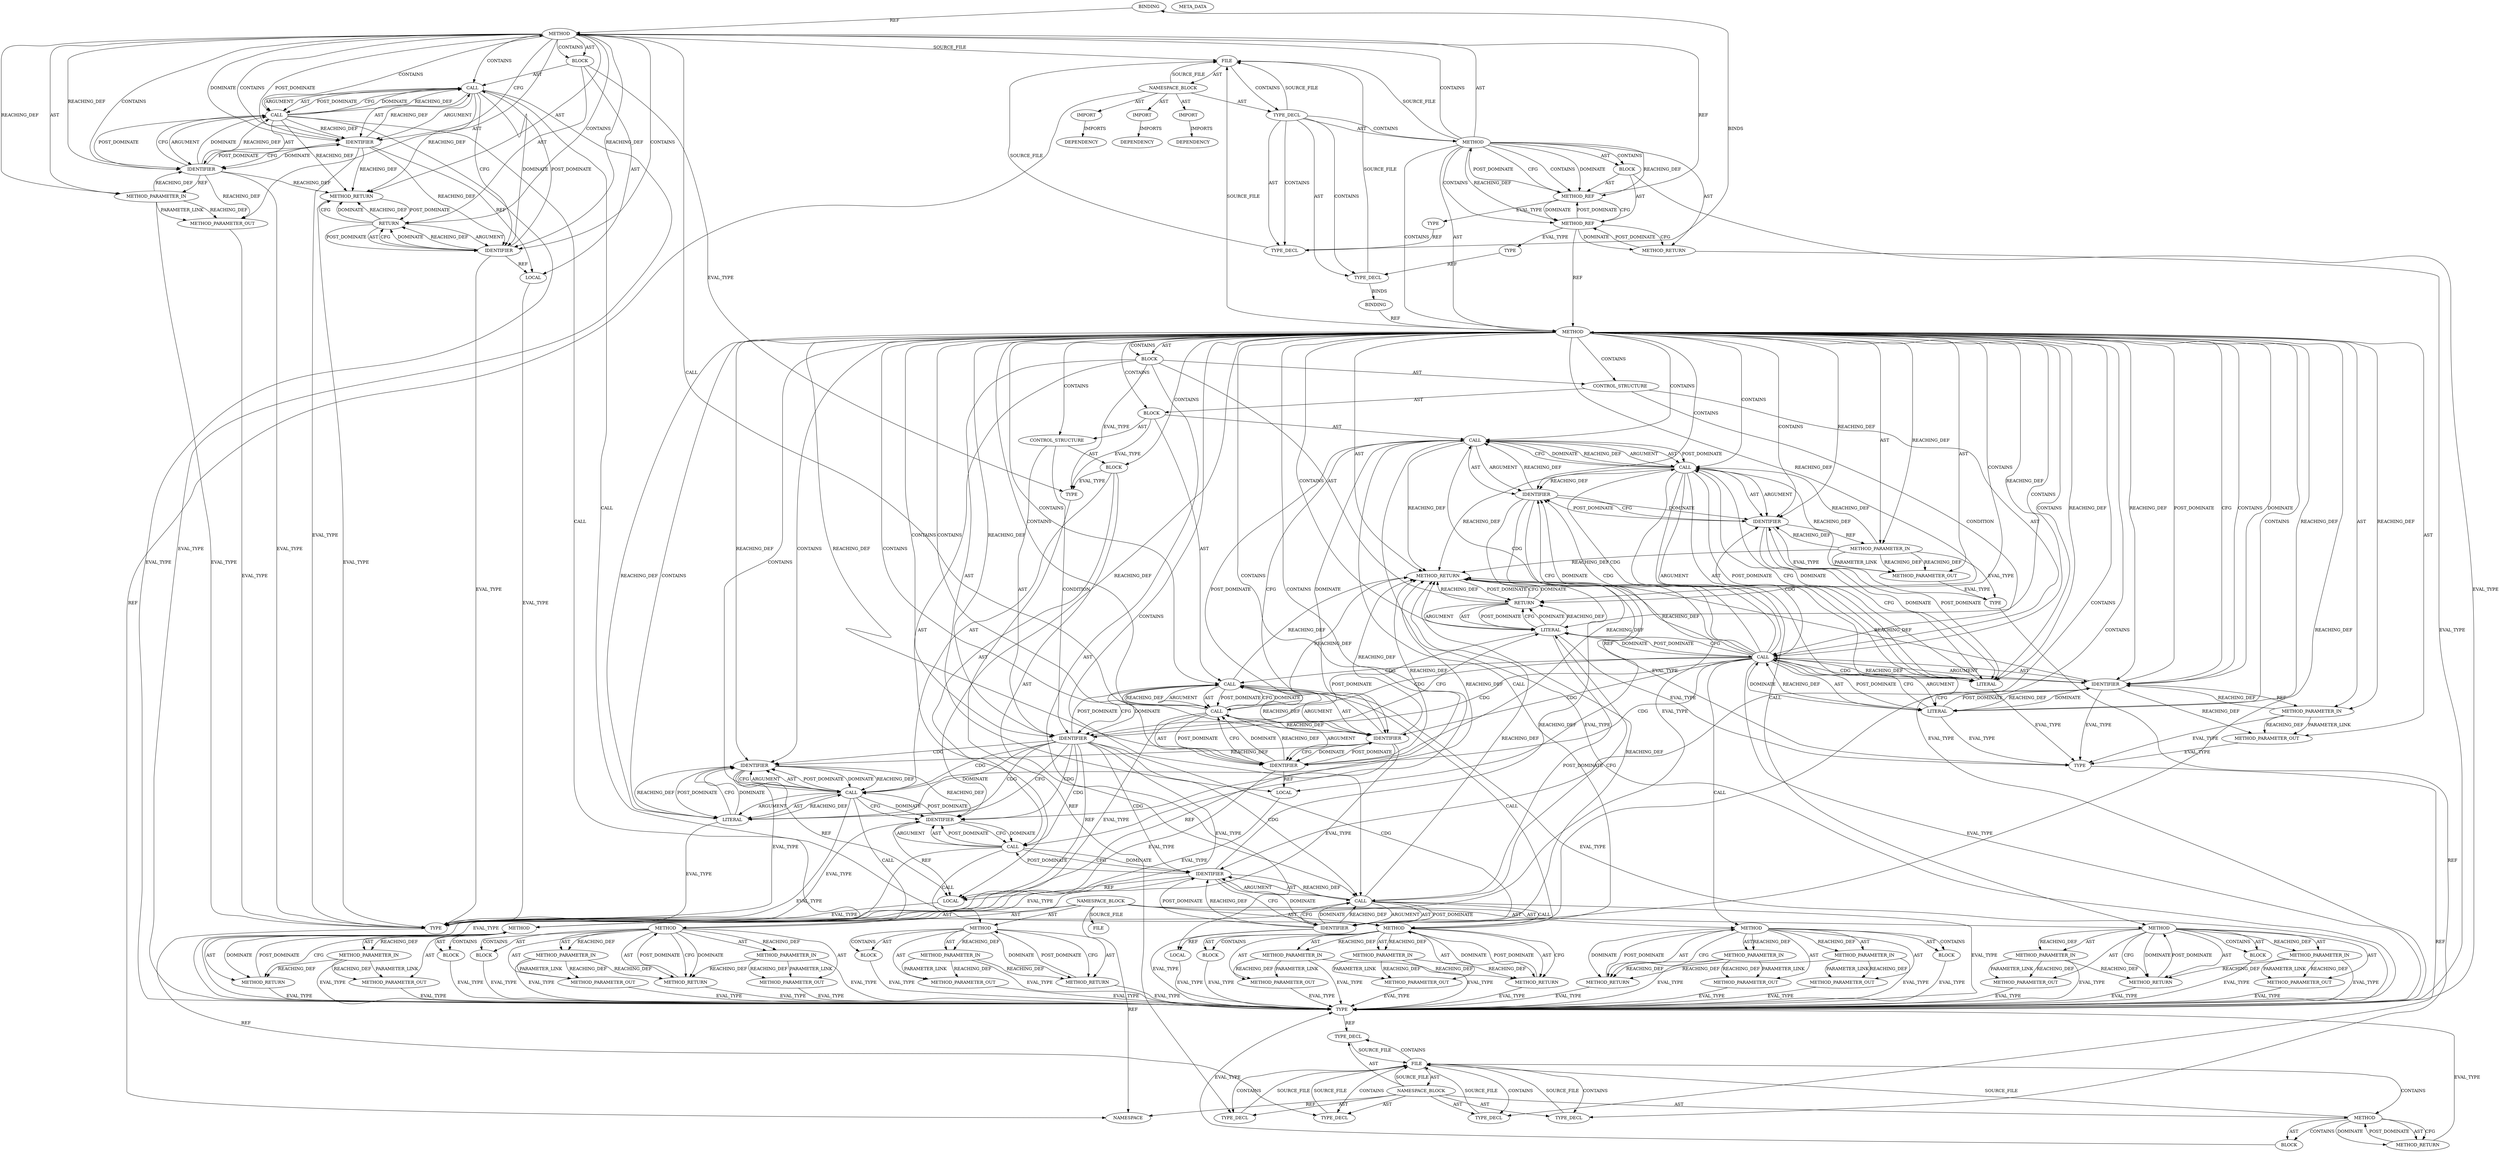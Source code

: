 digraph {
  "21474836480" [label="BINDING" METHOD_FULL_NAME="test" NAME="test" SIGNATURE="char*(char*)"];
  "21474836481" [label="BINDING" METHOD_FULL_NAME="main" NAME="main" SIGNATURE="int(int,char**)"];
  "25769803776" [label="BLOCK" ARGUMENT_INDEX="-1" CODE="{
	char *p;

	p = strdup(str);
	return p;
}" COLUMN_NUMBER="1" LINE_NUMBER="32" ORDER="2" TYPE_FULL_NAME="void"];
  "25769803777" [label="BLOCK" ARGUMENT_INDEX="-1" CODE="{
	char *userstr, *p;

	if(argc > 1) {
		userstr = argv[1];
		p = test(userstr);
		if(p) {
			printf(\"result: %s\\n\", p);
			free(p);	/* FIX */
			p = NULL;
		}
	}
	return 0;
}" COLUMN_NUMBER="1" LINE_NUMBER="41" ORDER="3" TYPE_FULL_NAME="void"];
  "25769803778" [label="BLOCK" ARGUMENT_INDEX="-1" CODE="{
		userstr = argv[1];
		p = test(userstr);
		if(p) {
			printf(\"result: %s\\n\", p);
			free(p);	/* FIX */
			p = NULL;
		}
	}" COLUMN_NUMBER="15" LINE_NUMBER="44" ORDER="2" TYPE_FULL_NAME="void"];
  "25769803779" [label="BLOCK" ARGUMENT_INDEX="-1" CODE="{
			printf(\"result: %s\\n\", p);
			free(p);	/* FIX */
			p = NULL;
		}" COLUMN_NUMBER="9" LINE_NUMBER="47" ORDER="2" TYPE_FULL_NAME="void"];
  "25769803780" [label="BLOCK" ARGUMENT_INDEX="-1" CODE="<empty>" COLUMN_NUMBER="1" LINE_NUMBER="1" ORDER="1" TYPE_FULL_NAME="ANY"];
  "25769803781" [label="BLOCK" ARGUMENT_INDEX="-1" CODE="<empty>" ORDER="1" TYPE_FULL_NAME="ANY"];
  "25769803782" [label="BLOCK" ARGUMENT_INDEX="1" CODE="<empty>" ORDER="1" TYPE_FULL_NAME="ANY"];
  "25769803783" [label="BLOCK" ARGUMENT_INDEX="1" CODE="<empty>" ORDER="1" TYPE_FULL_NAME="ANY"];
  "25769803784" [label="BLOCK" ARGUMENT_INDEX="1" CODE="<empty>" ORDER="1" TYPE_FULL_NAME="ANY"];
  "25769803785" [label="BLOCK" ARGUMENT_INDEX="1" CODE="<empty>" ORDER="1" TYPE_FULL_NAME="ANY"];
  "25769803786" [label="BLOCK" ARGUMENT_INDEX="1" CODE="<empty>" ORDER="1" TYPE_FULL_NAME="ANY"];
  "25769803787" [label="BLOCK" ARGUMENT_INDEX="1" CODE="<empty>" ORDER="1" TYPE_FULL_NAME="ANY"];
  "30064771072" [label="CALL" ARGUMENT_INDEX="-1" CODE="p = strdup(str)" COLUMN_NUMBER="2" DISPATCH_TYPE="STATIC_DISPATCH" LINE_NUMBER="35" METHOD_FULL_NAME="<operator>.assignment" NAME="<operator>.assignment" ORDER="2" SIGNATURE="" TYPE_FULL_NAME="ANY"];
  "30064771073" [label="CALL" ARGUMENT_INDEX="2" CODE="strdup(str)" COLUMN_NUMBER="6" DISPATCH_TYPE="STATIC_DISPATCH" LINE_NUMBER="35" METHOD_FULL_NAME="strdup" NAME="strdup" ORDER="2" SIGNATURE="" TYPE_FULL_NAME="ANY"];
  "30064771074" [label="CALL" ARGUMENT_INDEX="-1" CODE="argc > 1" COLUMN_NUMBER="5" DISPATCH_TYPE="STATIC_DISPATCH" LINE_NUMBER="44" METHOD_FULL_NAME="<operator>.greaterThan" NAME="<operator>.greaterThan" ORDER="1" SIGNATURE="" TYPE_FULL_NAME="ANY"];
  "30064771075" [label="CALL" ARGUMENT_INDEX="-1" CODE="userstr = argv[1]" COLUMN_NUMBER="3" DISPATCH_TYPE="STATIC_DISPATCH" LINE_NUMBER="45" METHOD_FULL_NAME="<operator>.assignment" NAME="<operator>.assignment" ORDER="1" SIGNATURE="" TYPE_FULL_NAME="ANY"];
  "30064771076" [label="CALL" ARGUMENT_INDEX="2" CODE="argv[1]" COLUMN_NUMBER="13" DISPATCH_TYPE="STATIC_DISPATCH" LINE_NUMBER="45" METHOD_FULL_NAME="<operator>.indirectIndexAccess" NAME="<operator>.indirectIndexAccess" ORDER="2" SIGNATURE="" TYPE_FULL_NAME="ANY"];
  "30064771077" [label="CALL" ARGUMENT_INDEX="-1" CODE="p = test(userstr)" COLUMN_NUMBER="3" DISPATCH_TYPE="STATIC_DISPATCH" LINE_NUMBER="46" METHOD_FULL_NAME="<operator>.assignment" NAME="<operator>.assignment" ORDER="2" SIGNATURE="" TYPE_FULL_NAME="ANY"];
  "30064771078" [label="CALL" ARGUMENT_INDEX="2" CODE="test(userstr)" COLUMN_NUMBER="7" DISPATCH_TYPE="STATIC_DISPATCH" LINE_NUMBER="46" METHOD_FULL_NAME="test" NAME="test" ORDER="2" SIGNATURE="" TYPE_FULL_NAME="char*"];
  "30064771079" [label="CALL" ARGUMENT_INDEX="-1" CODE="printf(\"result: %s\\n\", p)" COLUMN_NUMBER="4" DISPATCH_TYPE="STATIC_DISPATCH" LINE_NUMBER="48" METHOD_FULL_NAME="printf" NAME="printf" ORDER="1" SIGNATURE="" TYPE_FULL_NAME="ANY"];
  "30064771080" [label="CALL" ARGUMENT_INDEX="-1" CODE="free(p)" COLUMN_NUMBER="4" DISPATCH_TYPE="STATIC_DISPATCH" LINE_NUMBER="49" METHOD_FULL_NAME="free" NAME="free" ORDER="2" SIGNATURE="" TYPE_FULL_NAME="ANY"];
  "30064771081" [label="CALL" ARGUMENT_INDEX="-1" CODE="p = NULL" COLUMN_NUMBER="4" DISPATCH_TYPE="STATIC_DISPATCH" LINE_NUMBER="50" METHOD_FULL_NAME="<operator>.assignment" NAME="<operator>.assignment" ORDER="3" SIGNATURE="" TYPE_FULL_NAME="ANY"];
  "47244640256" [label="CONTROL_STRUCTURE" ARGUMENT_INDEX="1" CODE="if(argc > 1) {
		userstr = argv[1];
		p = test(userstr);
		if(p) {
			printf(\"result: %s\\n\", p);
			free(p);	/* FIX */
			p = NULL;
		}
	}" COLUMN_NUMBER="2" CONTROL_STRUCTURE_TYPE="IF" LINE_NUMBER="44" ORDER="3" PARSER_TYPE_NAME="CASTIfStatement"];
  "47244640257" [label="CONTROL_STRUCTURE" ARGUMENT_INDEX="1" CODE="if(p) {
			printf(\"result: %s\\n\", p);
			free(p);	/* FIX */
			p = NULL;
		}" COLUMN_NUMBER="3" CONTROL_STRUCTURE_TYPE="IF" LINE_NUMBER="47" ORDER="3" PARSER_TYPE_NAME="CASTIfStatement"];
  "51539607552" [label="DEPENDENCY" DEPENDENCY_GROUP_ID="stdio.h" NAME="stdio.h" VERSION="include"];
  "51539607553" [label="DEPENDENCY" DEPENDENCY_GROUP_ID="stdlib.h" NAME="stdlib.h" VERSION="include"];
  "51539607554" [label="DEPENDENCY" DEPENDENCY_GROUP_ID="string.h" NAME="string.h" VERSION="include"];
  "60129542144" [label="FILE" CODE="<empty>" CONTENT="<empty>" NAME="mem2-good.c" ORDER="0"];
  "60129542145" [label="FILE" CODE="<empty>" CONTENT="<empty>" NAME="<includes>" ORDER="1"];
  "60129542146" [label="FILE" CODE="<empty>" CONTENT="<empty>" NAME="<unknown>" ORDER="0"];
  "68719476736" [label="IDENTIFIER" ARGUMENT_INDEX="1" CODE="p" COLUMN_NUMBER="2" LINE_NUMBER="35" NAME="p" ORDER="1" TYPE_FULL_NAME="char*"];
  "68719476737" [label="IDENTIFIER" ARGUMENT_INDEX="1" CODE="str" COLUMN_NUMBER="13" LINE_NUMBER="35" NAME="str" ORDER="1" TYPE_FULL_NAME="char*"];
  "68719476738" [label="IDENTIFIER" ARGUMENT_INDEX="-1" CODE="p" COLUMN_NUMBER="9" LINE_NUMBER="36" NAME="p" ORDER="1" TYPE_FULL_NAME="char*"];
  "68719476739" [label="IDENTIFIER" ARGUMENT_INDEX="1" CODE="argc" COLUMN_NUMBER="5" LINE_NUMBER="44" NAME="argc" ORDER="1" TYPE_FULL_NAME="int"];
  "68719476740" [label="IDENTIFIER" ARGUMENT_INDEX="1" CODE="userstr" COLUMN_NUMBER="3" LINE_NUMBER="45" NAME="userstr" ORDER="1" TYPE_FULL_NAME="char*"];
  "68719476741" [label="IDENTIFIER" ARGUMENT_INDEX="1" CODE="argv" COLUMN_NUMBER="13" LINE_NUMBER="45" NAME="argv" ORDER="1" TYPE_FULL_NAME="char**"];
  "68719476742" [label="IDENTIFIER" ARGUMENT_INDEX="1" CODE="p" COLUMN_NUMBER="3" LINE_NUMBER="46" NAME="p" ORDER="1" TYPE_FULL_NAME="char*"];
  "68719476743" [label="IDENTIFIER" ARGUMENT_INDEX="1" CODE="userstr" COLUMN_NUMBER="12" LINE_NUMBER="46" NAME="userstr" ORDER="1" TYPE_FULL_NAME="char*"];
  "68719476744" [label="IDENTIFIER" ARGUMENT_INDEX="-1" CODE="p" COLUMN_NUMBER="6" LINE_NUMBER="47" NAME="p" ORDER="1" TYPE_FULL_NAME="char*"];
  "68719476745" [label="IDENTIFIER" ARGUMENT_INDEX="2" CODE="p" COLUMN_NUMBER="27" LINE_NUMBER="48" NAME="p" ORDER="2" TYPE_FULL_NAME="char*"];
  "68719476746" [label="IDENTIFIER" ARGUMENT_INDEX="1" CODE="p" COLUMN_NUMBER="9" LINE_NUMBER="49" NAME="p" ORDER="1" TYPE_FULL_NAME="char*"];
  "68719476747" [label="IDENTIFIER" ARGUMENT_INDEX="1" CODE="p" COLUMN_NUMBER="4" LINE_NUMBER="50" NAME="p" ORDER="1" TYPE_FULL_NAME="char*"];
  "68719476748" [label="IDENTIFIER" ARGUMENT_INDEX="2" CODE="NULL" COLUMN_NUMBER="8" LINE_NUMBER="50" NAME="NULL" ORDER="2" TYPE_FULL_NAME="ANY"];
  "73014444032" [label="IMPORT" CODE="#include <stdio.h>" COLUMN_NUMBER="1" IMPORTED_AS="stdio.h" IMPORTED_ENTITY="stdio.h" LINE_NUMBER="26" ORDER="1"];
  "73014444033" [label="IMPORT" CODE="#include <stdlib.h>" COLUMN_NUMBER="1" IMPORTED_AS="stdlib.h" IMPORTED_ENTITY="stdlib.h" LINE_NUMBER="27" ORDER="2"];
  "73014444034" [label="IMPORT" CODE="#include <string.h>" COLUMN_NUMBER="1" IMPORTED_AS="string.h" IMPORTED_ENTITY="string.h" LINE_NUMBER="28" ORDER="3"];
  "90194313216" [label="LITERAL" ARGUMENT_INDEX="2" CODE="1" COLUMN_NUMBER="12" LINE_NUMBER="44" ORDER="2" TYPE_FULL_NAME="int"];
  "90194313217" [label="LITERAL" ARGUMENT_INDEX="2" CODE="1" COLUMN_NUMBER="18" LINE_NUMBER="45" ORDER="2" TYPE_FULL_NAME="int"];
  "90194313218" [label="LITERAL" ARGUMENT_INDEX="1" CODE="\"result: %s\\n\"" COLUMN_NUMBER="11" LINE_NUMBER="48" ORDER="1" TYPE_FULL_NAME="char*"];
  "90194313219" [label="LITERAL" ARGUMENT_INDEX="-1" CODE="0" COLUMN_NUMBER="9" LINE_NUMBER="53" ORDER="1" TYPE_FULL_NAME="int"];
  "94489280512" [label="LOCAL" CODE="char *p" COLUMN_NUMBER="7" GENERIC_SIGNATURE="<empty>" LINE_NUMBER="33" NAME="p" ORDER="1" TYPE_FULL_NAME="char*"];
  "94489280513" [label="LOCAL" CODE="char *userstr" COLUMN_NUMBER="7" GENERIC_SIGNATURE="<empty>" LINE_NUMBER="42" NAME="userstr" ORDER="1" TYPE_FULL_NAME="char*"];
  "94489280514" [label="LOCAL" CODE="char *p" COLUMN_NUMBER="17" GENERIC_SIGNATURE="<empty>" LINE_NUMBER="42" NAME="p" ORDER="2" TYPE_FULL_NAME="char*"];
  "94489280515" [label="LOCAL" CODE="NULL" COLUMN_NUMBER="8" GENERIC_SIGNATURE="<empty>" LINE_NUMBER="50" NAME="NULL" ORDER="0" TYPE_FULL_NAME="ANY"];
  "107374182400" [label="META_DATA" LANGUAGE="NEWC" OVERLAYS="base;controlflow;typerel;callgraph;dataflowOss" ROOT="/tmp/tmp.13mxnHWYRn" VERSION="0.1"];
  "111669149696" [label="METHOD" AST_PARENT_FULL_NAME="mem2-good.c:<global>" AST_PARENT_TYPE="TYPE_DECL" CODE="char *
test(char *str)
{
	char *p;

	p = strdup(str);
	return p;
}" COLUMN_NUMBER="1" COLUMN_NUMBER_END="1" FILENAME="mem2-good.c" FULL_NAME="test" GENERIC_SIGNATURE="<empty>" IS_EXTERNAL="false" LINE_NUMBER="30" LINE_NUMBER_END="37" NAME="test" ORDER="1" SIGNATURE="char*(char*)"];
  "111669149697" [label="METHOD" AST_PARENT_FULL_NAME="mem2-good.c:<global>" AST_PARENT_TYPE="TYPE_DECL" CODE="<global>" COLUMN_NUMBER="1" COLUMN_NUMBER_END="2" FILENAME="mem2-good.c" FULL_NAME="mem2-good.c:<global>" GENERIC_SIGNATURE="<empty>" IS_EXTERNAL="false" LINE_NUMBER="1" LINE_NUMBER_END="54" NAME="<global>" ORDER="1" SIGNATURE=""];
  "111669149698" [label="METHOD" AST_PARENT_FULL_NAME="mem2-good.c:<global>" AST_PARENT_TYPE="TYPE_DECL" CODE="int
main(int argc, char **argv)
{
	char *userstr, *p;

	if(argc > 1) {
		userstr = argv[1];
		p = test(userstr);
		if(p) {
			printf(\"result: %s\\n\", p);
			free(p);	/* FIX */
			p = NULL;
		}
	}
	return 0;
}" COLUMN_NUMBER="1" COLUMN_NUMBER_END="1" FILENAME="mem2-good.c" FULL_NAME="main" GENERIC_SIGNATURE="<empty>" IS_EXTERNAL="false" LINE_NUMBER="39" LINE_NUMBER_END="54" NAME="main" ORDER="1" SIGNATURE="int(int,char**)"];
  "111669149699" [label="METHOD" AST_PARENT_FULL_NAME="<includes>:<global>" AST_PARENT_TYPE="NAMESPACE_BLOCK" CODE="<global>" FILENAME="<includes>" FULL_NAME="<includes>:<global>" GENERIC_SIGNATURE="<empty>" IS_EXTERNAL="false" LINE_NUMBER="1" NAME="<global>" ORDER="1" SIGNATURE=""];
  "111669149700" [label="METHOD" AST_PARENT_FULL_NAME="<global>" AST_PARENT_TYPE="NAMESPACE_BLOCK" CODE="<empty>" FILENAME="<empty>" FULL_NAME="<operator>.assignment" GENERIC_SIGNATURE="<empty>" IS_EXTERNAL="true" NAME="<operator>.assignment" ORDER="0" SIGNATURE=""];
  "111669149701" [label="METHOD" AST_PARENT_FULL_NAME="<global>" AST_PARENT_TYPE="NAMESPACE_BLOCK" CODE="<empty>" FILENAME="<empty>" FULL_NAME="strdup" GENERIC_SIGNATURE="<empty>" IS_EXTERNAL="true" NAME="strdup" ORDER="0" SIGNATURE=""];
  "111669149702" [label="METHOD" AST_PARENT_FULL_NAME="<global>" AST_PARENT_TYPE="NAMESPACE_BLOCK" CODE="<empty>" FILENAME="<empty>" FULL_NAME="<operator>.greaterThan" GENERIC_SIGNATURE="<empty>" IS_EXTERNAL="true" NAME="<operator>.greaterThan" ORDER="0" SIGNATURE=""];
  "111669149703" [label="METHOD" AST_PARENT_FULL_NAME="<global>" AST_PARENT_TYPE="NAMESPACE_BLOCK" CODE="<empty>" FILENAME="<empty>" FULL_NAME="<operator>.indirectIndexAccess" GENERIC_SIGNATURE="<empty>" IS_EXTERNAL="true" NAME="<operator>.indirectIndexAccess" ORDER="0" SIGNATURE=""];
  "111669149704" [label="METHOD" AST_PARENT_FULL_NAME="<global>" AST_PARENT_TYPE="NAMESPACE_BLOCK" CODE="<empty>" FILENAME="<empty>" FULL_NAME="printf" GENERIC_SIGNATURE="<empty>" IS_EXTERNAL="true" NAME="printf" ORDER="0" SIGNATURE=""];
  "111669149705" [label="METHOD" AST_PARENT_FULL_NAME="<global>" AST_PARENT_TYPE="NAMESPACE_BLOCK" CODE="<empty>" FILENAME="<empty>" FULL_NAME="free" GENERIC_SIGNATURE="<empty>" IS_EXTERNAL="true" NAME="free" ORDER="0" SIGNATURE=""];
  "115964116992" [label="METHOD_PARAMETER_IN" CODE="char *str" COLUMN_NUMBER="6" EVALUATION_STRATEGY="BY_VALUE" INDEX="1" IS_VARIADIC="false" LINE_NUMBER="31" NAME="str" ORDER="1" TYPE_FULL_NAME="char*"];
  "115964116993" [label="METHOD_PARAMETER_IN" CODE="int argc" COLUMN_NUMBER="6" EVALUATION_STRATEGY="BY_VALUE" INDEX="1" IS_VARIADIC="false" LINE_NUMBER="40" NAME="argc" ORDER="1" TYPE_FULL_NAME="int"];
  "115964116994" [label="METHOD_PARAMETER_IN" CODE="char **argv" COLUMN_NUMBER="16" EVALUATION_STRATEGY="BY_VALUE" INDEX="2" IS_VARIADIC="false" LINE_NUMBER="40" NAME="argv" ORDER="2" TYPE_FULL_NAME="char**"];
  "115964116995" [label="METHOD_PARAMETER_IN" CODE="p1" EVALUATION_STRATEGY="BY_VALUE" INDEX="1" IS_VARIADIC="false" NAME="p1" ORDER="1" TYPE_FULL_NAME="ANY"];
  "115964116996" [label="METHOD_PARAMETER_IN" CODE="p2" EVALUATION_STRATEGY="BY_VALUE" INDEX="2" IS_VARIADIC="false" NAME="p2" ORDER="2" TYPE_FULL_NAME="ANY"];
  "115964116997" [label="METHOD_PARAMETER_IN" CODE="p1" EVALUATION_STRATEGY="BY_VALUE" INDEX="1" IS_VARIADIC="false" NAME="p1" ORDER="1" TYPE_FULL_NAME="ANY"];
  "115964116998" [label="METHOD_PARAMETER_IN" CODE="p1" EVALUATION_STRATEGY="BY_VALUE" INDEX="1" IS_VARIADIC="false" NAME="p1" ORDER="1" TYPE_FULL_NAME="ANY"];
  "115964116999" [label="METHOD_PARAMETER_IN" CODE="p2" EVALUATION_STRATEGY="BY_VALUE" INDEX="2" IS_VARIADIC="false" NAME="p2" ORDER="2" TYPE_FULL_NAME="ANY"];
  "115964117000" [label="METHOD_PARAMETER_IN" CODE="p1" EVALUATION_STRATEGY="BY_VALUE" INDEX="1" IS_VARIADIC="false" NAME="p1" ORDER="1" TYPE_FULL_NAME="ANY"];
  "115964117001" [label="METHOD_PARAMETER_IN" CODE="p2" EVALUATION_STRATEGY="BY_VALUE" INDEX="2" IS_VARIADIC="false" NAME="p2" ORDER="2" TYPE_FULL_NAME="ANY"];
  "115964117002" [label="METHOD_PARAMETER_IN" CODE="p1" EVALUATION_STRATEGY="BY_VALUE" INDEX="1" IS_VARIADIC="false" NAME="p1" ORDER="1" TYPE_FULL_NAME="ANY"];
  "115964117003" [label="METHOD_PARAMETER_IN" CODE="p2" EVALUATION_STRATEGY="BY_VALUE" INDEX="2" IS_VARIADIC="false" NAME="p2" ORDER="2" TYPE_FULL_NAME="ANY"];
  "115964117004" [label="METHOD_PARAMETER_IN" CODE="p1" EVALUATION_STRATEGY="BY_VALUE" INDEX="1" IS_VARIADIC="false" NAME="p1" ORDER="1" TYPE_FULL_NAME="ANY"];
  "120259084288" [label="METHOD_PARAMETER_OUT" CODE="char *str" COLUMN_NUMBER="6" EVALUATION_STRATEGY="BY_VALUE" INDEX="1" IS_VARIADIC="false" LINE_NUMBER="31" NAME="str" ORDER="1" TYPE_FULL_NAME="char*"];
  "120259084289" [label="METHOD_PARAMETER_OUT" CODE="int argc" COLUMN_NUMBER="6" EVALUATION_STRATEGY="BY_VALUE" INDEX="1" IS_VARIADIC="false" LINE_NUMBER="40" NAME="argc" ORDER="1" TYPE_FULL_NAME="int"];
  "120259084290" [label="METHOD_PARAMETER_OUT" CODE="char **argv" COLUMN_NUMBER="16" EVALUATION_STRATEGY="BY_VALUE" INDEX="2" IS_VARIADIC="false" LINE_NUMBER="40" NAME="argv" ORDER="2" TYPE_FULL_NAME="char**"];
  "120259084291" [label="METHOD_PARAMETER_OUT" CODE="p1" EVALUATION_STRATEGY="BY_VALUE" INDEX="1" IS_VARIADIC="false" NAME="p1" ORDER="1" TYPE_FULL_NAME="ANY"];
  "120259084292" [label="METHOD_PARAMETER_OUT" CODE="p2" EVALUATION_STRATEGY="BY_VALUE" INDEX="2" IS_VARIADIC="false" NAME="p2" ORDER="2" TYPE_FULL_NAME="ANY"];
  "120259084293" [label="METHOD_PARAMETER_OUT" CODE="p1" EVALUATION_STRATEGY="BY_VALUE" INDEX="1" IS_VARIADIC="false" NAME="p1" ORDER="1" TYPE_FULL_NAME="ANY"];
  "120259084294" [label="METHOD_PARAMETER_OUT" CODE="p1" EVALUATION_STRATEGY="BY_VALUE" INDEX="1" IS_VARIADIC="false" NAME="p1" ORDER="1" TYPE_FULL_NAME="ANY"];
  "120259084295" [label="METHOD_PARAMETER_OUT" CODE="p2" EVALUATION_STRATEGY="BY_VALUE" INDEX="2" IS_VARIADIC="false" NAME="p2" ORDER="2" TYPE_FULL_NAME="ANY"];
  "120259084296" [label="METHOD_PARAMETER_OUT" CODE="p1" EVALUATION_STRATEGY="BY_VALUE" INDEX="1" IS_VARIADIC="false" NAME="p1" ORDER="1" TYPE_FULL_NAME="ANY"];
  "120259084297" [label="METHOD_PARAMETER_OUT" CODE="p2" EVALUATION_STRATEGY="BY_VALUE" INDEX="2" IS_VARIADIC="false" NAME="p2" ORDER="2" TYPE_FULL_NAME="ANY"];
  "120259084298" [label="METHOD_PARAMETER_OUT" CODE="p1" EVALUATION_STRATEGY="BY_VALUE" INDEX="1" IS_VARIADIC="false" NAME="p1" ORDER="1" TYPE_FULL_NAME="ANY"];
  "120259084299" [label="METHOD_PARAMETER_OUT" CODE="p2" EVALUATION_STRATEGY="BY_VALUE" INDEX="2" IS_VARIADIC="false" NAME="p2" ORDER="2" TYPE_FULL_NAME="ANY"];
  "120259084300" [label="METHOD_PARAMETER_OUT" CODE="p1" EVALUATION_STRATEGY="BY_VALUE" INDEX="1" IS_VARIADIC="false" NAME="p1" ORDER="1" TYPE_FULL_NAME="ANY"];
  "124554051584" [label="METHOD_REF" ARGUMENT_INDEX="1" CODE="test" COLUMN_NUMBER="1" LINE_NUMBER="30" METHOD_FULL_NAME="test" ORDER="1" TYPE_FULL_NAME="test"];
  "124554051585" [label="METHOD_REF" ARGUMENT_INDEX="2" CODE="main" COLUMN_NUMBER="1" LINE_NUMBER="39" METHOD_FULL_NAME="main" ORDER="2" TYPE_FULL_NAME="main"];
  "128849018880" [label="METHOD_RETURN" CODE="RET" COLUMN_NUMBER="1" EVALUATION_STRATEGY="BY_VALUE" LINE_NUMBER="30" ORDER="3" TYPE_FULL_NAME="char*"];
  "128849018881" [label="METHOD_RETURN" CODE="RET" COLUMN_NUMBER="1" EVALUATION_STRATEGY="BY_VALUE" LINE_NUMBER="39" ORDER="4" TYPE_FULL_NAME="int"];
  "128849018882" [label="METHOD_RETURN" CODE="RET" COLUMN_NUMBER="1" EVALUATION_STRATEGY="BY_VALUE" LINE_NUMBER="1" ORDER="2" TYPE_FULL_NAME="ANY"];
  "128849018883" [label="METHOD_RETURN" CODE="RET" EVALUATION_STRATEGY="BY_VALUE" LINE_NUMBER="1" ORDER="2" TYPE_FULL_NAME="ANY"];
  "128849018884" [label="METHOD_RETURN" CODE="RET" EVALUATION_STRATEGY="BY_VALUE" ORDER="2" TYPE_FULL_NAME="ANY"];
  "128849018885" [label="METHOD_RETURN" CODE="RET" EVALUATION_STRATEGY="BY_VALUE" ORDER="2" TYPE_FULL_NAME="ANY"];
  "128849018886" [label="METHOD_RETURN" CODE="RET" EVALUATION_STRATEGY="BY_VALUE" ORDER="2" TYPE_FULL_NAME="ANY"];
  "128849018887" [label="METHOD_RETURN" CODE="RET" EVALUATION_STRATEGY="BY_VALUE" ORDER="2" TYPE_FULL_NAME="ANY"];
  "128849018888" [label="METHOD_RETURN" CODE="RET" EVALUATION_STRATEGY="BY_VALUE" ORDER="2" TYPE_FULL_NAME="ANY"];
  "128849018889" [label="METHOD_RETURN" CODE="RET" EVALUATION_STRATEGY="BY_VALUE" ORDER="2" TYPE_FULL_NAME="ANY"];
  "137438953472" [label="NAMESPACE" CODE="<empty>" NAME="<global>" ORDER="-1"];
  "141733920768" [label="NAMESPACE_BLOCK" CODE="<empty>" FILENAME="<unknown>" FULL_NAME="<global>" NAME="<global>" ORDER="1"];
  "141733920769" [label="NAMESPACE_BLOCK" CODE="<empty>" FILENAME="mem2-good.c" FULL_NAME="mem2-good.c:<global>" NAME="<global>" ORDER="1"];
  "141733920770" [label="NAMESPACE_BLOCK" CODE="<empty>" FILENAME="<includes>" FULL_NAME="<includes>:<global>" NAME="<global>" ORDER="1"];
  "146028888064" [label="RETURN" ARGUMENT_INDEX="-1" CODE="return p;" COLUMN_NUMBER="2" LINE_NUMBER="36" ORDER="3"];
  "146028888065" [label="RETURN" ARGUMENT_INDEX="-1" CODE="return 0;" COLUMN_NUMBER="2" LINE_NUMBER="53" ORDER="4"];
  "163208757248" [label="TYPE" FULL_NAME="ANY" NAME="ANY" TYPE_DECL_FULL_NAME="ANY"];
  "163208757249" [label="TYPE" FULL_NAME="char*" NAME="char*" TYPE_DECL_FULL_NAME="char*"];
  "163208757250" [label="TYPE" FULL_NAME="char**" NAME="char**" TYPE_DECL_FULL_NAME="char**"];
  "163208757251" [label="TYPE" FULL_NAME="int" NAME="int" TYPE_DECL_FULL_NAME="int"];
  "163208757252" [label="TYPE" FULL_NAME="main" NAME="main" TYPE_DECL_FULL_NAME="main"];
  "163208757253" [label="TYPE" FULL_NAME="test" NAME="test" TYPE_DECL_FULL_NAME="test"];
  "163208757254" [label="TYPE" FULL_NAME="void" NAME="void" TYPE_DECL_FULL_NAME="void"];
  "171798691840" [label="TYPE_DECL" AST_PARENT_FULL_NAME="mem2-good.c:<global>" AST_PARENT_TYPE="TYPE_DECL" CODE="test" COLUMN_NUMBER="1" FILENAME="mem2-good.c" FULL_NAME="test" GENERIC_SIGNATURE="<empty>" IS_EXTERNAL="false" LINE_NUMBER="30" NAME="test" ORDER="1"];
  "171798691841" [label="TYPE_DECL" AST_PARENT_FULL_NAME="mem2-good.c:<global>" AST_PARENT_TYPE="TYPE_DECL" CODE="main" COLUMN_NUMBER="1" FILENAME="mem2-good.c" FULL_NAME="main" GENERIC_SIGNATURE="<empty>" IS_EXTERNAL="false" LINE_NUMBER="39" NAME="main" ORDER="1"];
  "171798691842" [label="TYPE_DECL" AST_PARENT_FULL_NAME="mem2-good.c:<global>" AST_PARENT_TYPE="NAMESPACE_BLOCK" CODE="<global>" COLUMN_NUMBER="1" FILENAME="mem2-good.c" FULL_NAME="mem2-good.c:<global>" GENERIC_SIGNATURE="<empty>" IS_EXTERNAL="false" LINE_NUMBER="1" NAME="<global>" ORDER="4"];
  "171798691843" [label="TYPE_DECL" AST_PARENT_FULL_NAME="<includes>:<global>" AST_PARENT_TYPE="NAMESPACE_BLOCK" CODE="ANY" FILENAME="<includes>" FULL_NAME="ANY" GENERIC_SIGNATURE="<empty>" IS_EXTERNAL="true" NAME="ANY" ORDER="-1"];
  "171798691844" [label="TYPE_DECL" AST_PARENT_FULL_NAME="<includes>:<global>" AST_PARENT_TYPE="NAMESPACE_BLOCK" CODE="char*" FILENAME="<includes>" FULL_NAME="char*" GENERIC_SIGNATURE="<empty>" IS_EXTERNAL="true" NAME="char*" ORDER="-1"];
  "171798691845" [label="TYPE_DECL" AST_PARENT_FULL_NAME="<includes>:<global>" AST_PARENT_TYPE="NAMESPACE_BLOCK" CODE="char**" FILENAME="<includes>" FULL_NAME="char**" GENERIC_SIGNATURE="<empty>" IS_EXTERNAL="true" NAME="char**" ORDER="-1"];
  "171798691846" [label="TYPE_DECL" AST_PARENT_FULL_NAME="<includes>:<global>" AST_PARENT_TYPE="NAMESPACE_BLOCK" CODE="int" FILENAME="<includes>" FULL_NAME="int" GENERIC_SIGNATURE="<empty>" IS_EXTERNAL="true" NAME="int" ORDER="-1"];
  "171798691847" [label="TYPE_DECL" AST_PARENT_FULL_NAME="<includes>:<global>" AST_PARENT_TYPE="NAMESPACE_BLOCK" CODE="void" FILENAME="<includes>" FULL_NAME="void" GENERIC_SIGNATURE="<empty>" IS_EXTERNAL="true" NAME="void" ORDER="-1"];
  "21474836480" -> "111669149696" [label="REF" ];
  "21474836481" -> "111669149698" [label="REF" ];
  "25769803776" -> "94489280512" [label="AST" ];
  "25769803776" -> "30064771072" [label="AST" ];
  "25769803776" -> "146028888064" [label="AST" ];
  "25769803776" -> "163208757254" [label="EVAL_TYPE" ];
  "25769803777" -> "94489280513" [label="AST" ];
  "25769803777" -> "94489280514" [label="AST" ];
  "25769803777" -> "47244640256" [label="AST" ];
  "25769803777" -> "146028888065" [label="AST" ];
  "25769803777" -> "94489280515" [label="AST" ];
  "25769803777" -> "163208757254" [label="EVAL_TYPE" ];
  "25769803778" -> "30064771075" [label="AST" ];
  "25769803778" -> "30064771077" [label="AST" ];
  "25769803778" -> "47244640257" [label="AST" ];
  "25769803778" -> "163208757254" [label="EVAL_TYPE" ];
  "25769803779" -> "30064771079" [label="AST" ];
  "25769803779" -> "30064771080" [label="AST" ];
  "25769803779" -> "30064771081" [label="AST" ];
  "25769803779" -> "163208757254" [label="EVAL_TYPE" ];
  "25769803780" -> "124554051584" [label="AST" ];
  "25769803780" -> "124554051585" [label="AST" ];
  "25769803780" -> "163208757248" [label="EVAL_TYPE" ];
  "25769803781" -> "163208757248" [label="EVAL_TYPE" ];
  "25769803782" -> "163208757248" [label="EVAL_TYPE" ];
  "25769803783" -> "163208757248" [label="EVAL_TYPE" ];
  "25769803784" -> "163208757248" [label="EVAL_TYPE" ];
  "25769803785" -> "163208757248" [label="EVAL_TYPE" ];
  "25769803786" -> "163208757248" [label="EVAL_TYPE" ];
  "25769803787" -> "163208757248" [label="EVAL_TYPE" ];
  "30064771072" -> "68719476736" [label="ARGUMENT" ];
  "30064771072" -> "30064771073" [label="ARGUMENT" ];
  "30064771072" -> "68719476736" [label="AST" ];
  "30064771072" -> "30064771073" [label="AST" ];
  "30064771072" -> "111669149700" [label="CALL" ];
  "30064771072" -> "68719476738" [label="CFG" ];
  "30064771072" -> "68719476738" [label="DOMINATE" ];
  "30064771072" -> "163208757248" [label="EVAL_TYPE" ];
  "30064771072" -> "30064771073" [label="POST_DOMINATE" ];
  "30064771072" -> "128849018880" [label="REACHING_DEF" property="p = strdup(str)"];
  "30064771073" -> "68719476737" [label="ARGUMENT" ];
  "30064771073" -> "68719476737" [label="AST" ];
  "30064771073" -> "111669149701" [label="CALL" ];
  "30064771073" -> "30064771072" [label="CFG" ];
  "30064771073" -> "30064771072" [label="DOMINATE" ];
  "30064771073" -> "163208757248" [label="EVAL_TYPE" ];
  "30064771073" -> "68719476737" [label="POST_DOMINATE" ];
  "30064771073" -> "68719476736" [label="REACHING_DEF" property="strdup(str)"];
  "30064771073" -> "30064771072" [label="REACHING_DEF" property="strdup(str)"];
  "30064771073" -> "128849018880" [label="REACHING_DEF" property="strdup(str)"];
  "30064771074" -> "68719476739" [label="ARGUMENT" ];
  "30064771074" -> "90194313216" [label="ARGUMENT" ];
  "30064771074" -> "68719476739" [label="AST" ];
  "30064771074" -> "90194313216" [label="AST" ];
  "30064771074" -> "111669149702" [label="CALL" ];
  "30064771074" -> "90194313217" [label="CDG" ];
  "30064771074" -> "68719476740" [label="CDG" ];
  "30064771074" -> "68719476741" [label="CDG" ];
  "30064771074" -> "68719476742" [label="CDG" ];
  "30064771074" -> "30064771075" [label="CDG" ];
  "30064771074" -> "30064771076" [label="CDG" ];
  "30064771074" -> "30064771077" [label="CDG" ];
  "30064771074" -> "68719476743" [label="CDG" ];
  "30064771074" -> "68719476744" [label="CDG" ];
  "30064771074" -> "30064771078" [label="CDG" ];
  "30064771074" -> "68719476740" [label="CFG" ];
  "30064771074" -> "90194313219" [label="CFG" ];
  "30064771074" -> "90194313219" [label="DOMINATE" ];
  "30064771074" -> "68719476740" [label="DOMINATE" ];
  "30064771074" -> "163208757248" [label="EVAL_TYPE" ];
  "30064771074" -> "90194313216" [label="POST_DOMINATE" ];
  "30064771074" -> "128849018881" [label="REACHING_DEF" property="argc > 1"];
  "30064771075" -> "68719476740" [label="ARGUMENT" ];
  "30064771075" -> "30064771076" [label="ARGUMENT" ];
  "30064771075" -> "68719476740" [label="AST" ];
  "30064771075" -> "30064771076" [label="AST" ];
  "30064771075" -> "111669149700" [label="CALL" ];
  "30064771075" -> "68719476742" [label="CFG" ];
  "30064771075" -> "68719476742" [label="DOMINATE" ];
  "30064771075" -> "163208757248" [label="EVAL_TYPE" ];
  "30064771075" -> "30064771076" [label="POST_DOMINATE" ];
  "30064771075" -> "128849018881" [label="REACHING_DEF" property="userstr = argv[1]"];
  "30064771076" -> "68719476741" [label="ARGUMENT" ];
  "30064771076" -> "90194313217" [label="ARGUMENT" ];
  "30064771076" -> "68719476741" [label="AST" ];
  "30064771076" -> "90194313217" [label="AST" ];
  "30064771076" -> "111669149703" [label="CALL" ];
  "30064771076" -> "30064771075" [label="CFG" ];
  "30064771076" -> "30064771075" [label="DOMINATE" ];
  "30064771076" -> "163208757248" [label="EVAL_TYPE" ];
  "30064771076" -> "90194313217" [label="POST_DOMINATE" ];
  "30064771076" -> "68719476740" [label="REACHING_DEF" property="argv[1]"];
  "30064771076" -> "30064771075" [label="REACHING_DEF" property="argv[1]"];
  "30064771076" -> "120259084290" [label="REACHING_DEF" property="argv[1]"];
  "30064771076" -> "128849018881" [label="REACHING_DEF" property="argv[1]"];
  "30064771077" -> "68719476742" [label="ARGUMENT" ];
  "30064771077" -> "30064771078" [label="ARGUMENT" ];
  "30064771077" -> "68719476742" [label="AST" ];
  "30064771077" -> "30064771078" [label="AST" ];
  "30064771077" -> "111669149700" [label="CALL" ];
  "30064771077" -> "68719476744" [label="CFG" ];
  "30064771077" -> "68719476744" [label="DOMINATE" ];
  "30064771077" -> "163208757248" [label="EVAL_TYPE" ];
  "30064771077" -> "30064771078" [label="POST_DOMINATE" ];
  "30064771077" -> "128849018881" [label="REACHING_DEF" property="p = test(userstr)"];
  "30064771078" -> "68719476743" [label="ARGUMENT" ];
  "30064771078" -> "68719476743" [label="AST" ];
  "30064771078" -> "111669149696" [label="CALL" ];
  "30064771078" -> "30064771077" [label="CFG" ];
  "30064771078" -> "30064771077" [label="DOMINATE" ];
  "30064771078" -> "163208757249" [label="EVAL_TYPE" ];
  "30064771078" -> "68719476743" [label="POST_DOMINATE" ];
  "30064771078" -> "68719476742" [label="REACHING_DEF" property="test(userstr)"];
  "30064771078" -> "30064771077" [label="REACHING_DEF" property="test(userstr)"];
  "30064771078" -> "128849018881" [label="REACHING_DEF" property="test(userstr)"];
  "30064771079" -> "90194313218" [label="ARGUMENT" ];
  "30064771079" -> "68719476745" [label="ARGUMENT" ];
  "30064771079" -> "90194313218" [label="AST" ];
  "30064771079" -> "68719476745" [label="AST" ];
  "30064771079" -> "111669149704" [label="CALL" ];
  "30064771079" -> "68719476746" [label="CFG" ];
  "30064771079" -> "68719476746" [label="DOMINATE" ];
  "30064771079" -> "163208757248" [label="EVAL_TYPE" ];
  "30064771079" -> "68719476745" [label="POST_DOMINATE" ];
  "30064771079" -> "128849018881" [label="REACHING_DEF" property="printf(\"result: %s\\n\", p)"];
  "30064771080" -> "68719476746" [label="ARGUMENT" ];
  "30064771080" -> "68719476746" [label="AST" ];
  "30064771080" -> "111669149705" [label="CALL" ];
  "30064771080" -> "68719476747" [label="CFG" ];
  "30064771080" -> "68719476747" [label="DOMINATE" ];
  "30064771080" -> "163208757248" [label="EVAL_TYPE" ];
  "30064771080" -> "68719476746" [label="POST_DOMINATE" ];
  "30064771081" -> "68719476747" [label="ARGUMENT" ];
  "30064771081" -> "68719476748" [label="ARGUMENT" ];
  "30064771081" -> "68719476747" [label="AST" ];
  "30064771081" -> "68719476748" [label="AST" ];
  "30064771081" -> "111669149700" [label="CALL" ];
  "30064771081" -> "90194313219" [label="CFG" ];
  "30064771081" -> "163208757248" [label="EVAL_TYPE" ];
  "30064771081" -> "68719476748" [label="POST_DOMINATE" ];
  "30064771081" -> "128849018881" [label="REACHING_DEF" property="p = NULL"];
  "47244640256" -> "30064771074" [label="AST" ];
  "47244640256" -> "25769803778" [label="AST" ];
  "47244640256" -> "30064771074" [label="CONDITION" ];
  "47244640257" -> "68719476744" [label="AST" ];
  "47244640257" -> "25769803779" [label="AST" ];
  "47244640257" -> "68719476744" [label="CONDITION" ];
  "60129542144" -> "141733920769" [label="AST" ];
  "60129542144" -> "171798691842" [label="CONTAINS" ];
  "60129542145" -> "141733920770" [label="AST" ];
  "60129542145" -> "111669149699" [label="CONTAINS" ];
  "60129542145" -> "171798691843" [label="CONTAINS" ];
  "60129542145" -> "171798691844" [label="CONTAINS" ];
  "60129542145" -> "171798691845" [label="CONTAINS" ];
  "60129542145" -> "171798691846" [label="CONTAINS" ];
  "60129542145" -> "171798691847" [label="CONTAINS" ];
  "68719476736" -> "68719476737" [label="CFG" ];
  "68719476736" -> "68719476737" [label="DOMINATE" ];
  "68719476736" -> "163208757249" [label="EVAL_TYPE" ];
  "68719476736" -> "111669149696" [label="POST_DOMINATE" ];
  "68719476736" -> "30064771072" [label="REACHING_DEF" property="p"];
  "68719476736" -> "68719476738" [label="REACHING_DEF" property="p"];
  "68719476736" -> "128849018880" [label="REACHING_DEF" property="p"];
  "68719476736" -> "94489280512" [label="REF" ];
  "68719476737" -> "30064771073" [label="CFG" ];
  "68719476737" -> "30064771073" [label="DOMINATE" ];
  "68719476737" -> "163208757249" [label="EVAL_TYPE" ];
  "68719476737" -> "68719476736" [label="POST_DOMINATE" ];
  "68719476737" -> "30064771073" [label="REACHING_DEF" property="str"];
  "68719476737" -> "120259084288" [label="REACHING_DEF" property="str"];
  "68719476737" -> "128849018880" [label="REACHING_DEF" property="str"];
  "68719476737" -> "115964116992" [label="REF" ];
  "68719476738" -> "146028888064" [label="CFG" ];
  "68719476738" -> "146028888064" [label="DOMINATE" ];
  "68719476738" -> "163208757249" [label="EVAL_TYPE" ];
  "68719476738" -> "30064771072" [label="POST_DOMINATE" ];
  "68719476738" -> "146028888064" [label="REACHING_DEF" property="p"];
  "68719476738" -> "94489280512" [label="REF" ];
  "68719476739" -> "90194313216" [label="CFG" ];
  "68719476739" -> "90194313216" [label="DOMINATE" ];
  "68719476739" -> "163208757251" [label="EVAL_TYPE" ];
  "68719476739" -> "111669149698" [label="POST_DOMINATE" ];
  "68719476739" -> "30064771074" [label="REACHING_DEF" property="argc"];
  "68719476739" -> "120259084289" [label="REACHING_DEF" property="argc"];
  "68719476739" -> "128849018881" [label="REACHING_DEF" property="argc"];
  "68719476739" -> "115964116993" [label="REF" ];
  "68719476740" -> "68719476741" [label="CFG" ];
  "68719476740" -> "68719476741" [label="DOMINATE" ];
  "68719476740" -> "163208757249" [label="EVAL_TYPE" ];
  "68719476740" -> "30064771075" [label="REACHING_DEF" property="userstr"];
  "68719476740" -> "68719476743" [label="REACHING_DEF" property="userstr"];
  "68719476740" -> "94489280513" [label="REF" ];
  "68719476741" -> "90194313217" [label="CFG" ];
  "68719476741" -> "90194313217" [label="DOMINATE" ];
  "68719476741" -> "163208757250" [label="EVAL_TYPE" ];
  "68719476741" -> "68719476740" [label="POST_DOMINATE" ];
  "68719476741" -> "115964116994" [label="REF" ];
  "68719476742" -> "68719476743" [label="CFG" ];
  "68719476742" -> "68719476743" [label="DOMINATE" ];
  "68719476742" -> "163208757249" [label="EVAL_TYPE" ];
  "68719476742" -> "30064771075" [label="POST_DOMINATE" ];
  "68719476742" -> "68719476745" [label="REACHING_DEF" property="p"];
  "68719476742" -> "30064771077" [label="REACHING_DEF" property="p"];
  "68719476742" -> "128849018881" [label="REACHING_DEF" property="p"];
  "68719476742" -> "94489280514" [label="REF" ];
  "68719476743" -> "30064771078" [label="CFG" ];
  "68719476743" -> "30064771078" [label="DOMINATE" ];
  "68719476743" -> "163208757249" [label="EVAL_TYPE" ];
  "68719476743" -> "68719476742" [label="POST_DOMINATE" ];
  "68719476743" -> "30064771078" [label="REACHING_DEF" property="userstr"];
  "68719476743" -> "128849018881" [label="REACHING_DEF" property="userstr"];
  "68719476743" -> "94489280513" [label="REF" ];
  "68719476744" -> "90194313218" [label="CDG" ];
  "68719476744" -> "68719476747" [label="CDG" ];
  "68719476744" -> "68719476748" [label="CDG" ];
  "68719476744" -> "68719476745" [label="CDG" ];
  "68719476744" -> "68719476746" [label="CDG" ];
  "68719476744" -> "30064771079" [label="CDG" ];
  "68719476744" -> "30064771080" [label="CDG" ];
  "68719476744" -> "30064771081" [label="CDG" ];
  "68719476744" -> "90194313218" [label="CFG" ];
  "68719476744" -> "90194313219" [label="CFG" ];
  "68719476744" -> "90194313218" [label="DOMINATE" ];
  "68719476744" -> "163208757249" [label="EVAL_TYPE" ];
  "68719476744" -> "30064771077" [label="POST_DOMINATE" ];
  "68719476744" -> "94489280514" [label="REF" ];
  "68719476745" -> "30064771079" [label="CFG" ];
  "68719476745" -> "30064771079" [label="DOMINATE" ];
  "68719476745" -> "163208757249" [label="EVAL_TYPE" ];
  "68719476745" -> "90194313218" [label="POST_DOMINATE" ];
  "68719476745" -> "30064771079" [label="REACHING_DEF" property="p"];
  "68719476745" -> "68719476746" [label="REACHING_DEF" property="p"];
  "68719476745" -> "94489280514" [label="REF" ];
  "68719476746" -> "30064771080" [label="CFG" ];
  "68719476746" -> "30064771080" [label="DOMINATE" ];
  "68719476746" -> "163208757249" [label="EVAL_TYPE" ];
  "68719476746" -> "30064771079" [label="POST_DOMINATE" ];
  "68719476746" -> "94489280514" [label="REF" ];
  "68719476747" -> "68719476748" [label="CFG" ];
  "68719476747" -> "68719476748" [label="DOMINATE" ];
  "68719476747" -> "163208757249" [label="EVAL_TYPE" ];
  "68719476747" -> "30064771080" [label="POST_DOMINATE" ];
  "68719476747" -> "30064771081" [label="REACHING_DEF" property="p"];
  "68719476747" -> "128849018881" [label="REACHING_DEF" property="p"];
  "68719476747" -> "94489280514" [label="REF" ];
  "68719476748" -> "30064771081" [label="CFG" ];
  "68719476748" -> "30064771081" [label="DOMINATE" ];
  "68719476748" -> "163208757248" [label="EVAL_TYPE" ];
  "68719476748" -> "68719476747" [label="POST_DOMINATE" ];
  "68719476748" -> "68719476747" [label="REACHING_DEF" property="NULL"];
  "68719476748" -> "30064771081" [label="REACHING_DEF" property="NULL"];
  "68719476748" -> "128849018881" [label="REACHING_DEF" property="NULL"];
  "68719476748" -> "94489280515" [label="REF" ];
  "73014444032" -> "51539607552" [label="IMPORTS" ];
  "73014444033" -> "51539607553" [label="IMPORTS" ];
  "73014444034" -> "51539607554" [label="IMPORTS" ];
  "90194313216" -> "30064771074" [label="CFG" ];
  "90194313216" -> "30064771074" [label="DOMINATE" ];
  "90194313216" -> "163208757251" [label="EVAL_TYPE" ];
  "90194313216" -> "68719476739" [label="POST_DOMINATE" ];
  "90194313216" -> "68719476739" [label="REACHING_DEF" property="1"];
  "90194313216" -> "30064771074" [label="REACHING_DEF" property="1"];
  "90194313217" -> "30064771076" [label="CFG" ];
  "90194313217" -> "30064771076" [label="DOMINATE" ];
  "90194313217" -> "163208757251" [label="EVAL_TYPE" ];
  "90194313217" -> "68719476741" [label="POST_DOMINATE" ];
  "90194313218" -> "68719476745" [label="CFG" ];
  "90194313218" -> "68719476745" [label="DOMINATE" ];
  "90194313218" -> "163208757249" [label="EVAL_TYPE" ];
  "90194313218" -> "68719476745" [label="REACHING_DEF" property="\"result: %s\\n\""];
  "90194313218" -> "30064771079" [label="REACHING_DEF" property="\"result: %s\\n\""];
  "90194313219" -> "146028888065" [label="CFG" ];
  "90194313219" -> "146028888065" [label="DOMINATE" ];
  "90194313219" -> "163208757251" [label="EVAL_TYPE" ];
  "90194313219" -> "30064771074" [label="POST_DOMINATE" ];
  "90194313219" -> "68719476744" [label="POST_DOMINATE" ];
  "90194313219" -> "30064771081" [label="POST_DOMINATE" ];
  "90194313219" -> "146028888065" [label="REACHING_DEF" property="0"];
  "94489280512" -> "163208757249" [label="EVAL_TYPE" ];
  "94489280513" -> "163208757249" [label="EVAL_TYPE" ];
  "94489280514" -> "163208757249" [label="EVAL_TYPE" ];
  "94489280515" -> "163208757248" [label="EVAL_TYPE" ];
  "111669149696" -> "115964116992" [label="AST" ];
  "111669149696" -> "25769803776" [label="AST" ];
  "111669149696" -> "128849018880" [label="AST" ];
  "111669149696" -> "120259084288" [label="AST" ];
  "111669149696" -> "68719476736" [label="CFG" ];
  "111669149696" -> "25769803776" [label="CONTAINS" ];
  "111669149696" -> "30064771072" [label="CONTAINS" ];
  "111669149696" -> "146028888064" [label="CONTAINS" ];
  "111669149696" -> "68719476736" [label="CONTAINS" ];
  "111669149696" -> "30064771073" [label="CONTAINS" ];
  "111669149696" -> "68719476738" [label="CONTAINS" ];
  "111669149696" -> "68719476737" [label="CONTAINS" ];
  "111669149696" -> "68719476736" [label="DOMINATE" ];
  "111669149696" -> "68719476737" [label="REACHING_DEF" property=""];
  "111669149696" -> "115964116992" [label="REACHING_DEF" property=""];
  "111669149696" -> "68719476738" [label="REACHING_DEF" property=""];
  "111669149696" -> "60129542144" [label="SOURCE_FILE" ];
  "111669149697" -> "111669149696" [label="AST" ];
  "111669149697" -> "111669149698" [label="AST" ];
  "111669149697" -> "25769803780" [label="AST" ];
  "111669149697" -> "128849018882" [label="AST" ];
  "111669149697" -> "124554051584" [label="CFG" ];
  "111669149697" -> "111669149696" [label="CONTAINS" ];
  "111669149697" -> "111669149698" [label="CONTAINS" ];
  "111669149697" -> "25769803780" [label="CONTAINS" ];
  "111669149697" -> "124554051584" [label="CONTAINS" ];
  "111669149697" -> "124554051585" [label="CONTAINS" ];
  "111669149697" -> "124554051584" [label="DOMINATE" ];
  "111669149697" -> "124554051584" [label="REACHING_DEF" property=""];
  "111669149697" -> "124554051585" [label="REACHING_DEF" property=""];
  "111669149697" -> "60129542144" [label="SOURCE_FILE" ];
  "111669149698" -> "115964116993" [label="AST" ];
  "111669149698" -> "115964116994" [label="AST" ];
  "111669149698" -> "25769803777" [label="AST" ];
  "111669149698" -> "128849018881" [label="AST" ];
  "111669149698" -> "120259084289" [label="AST" ];
  "111669149698" -> "120259084290" [label="AST" ];
  "111669149698" -> "68719476739" [label="CFG" ];
  "111669149698" -> "25769803777" [label="CONTAINS" ];
  "111669149698" -> "47244640256" [label="CONTAINS" ];
  "111669149698" -> "146028888065" [label="CONTAINS" ];
  "111669149698" -> "30064771074" [label="CONTAINS" ];
  "111669149698" -> "25769803778" [label="CONTAINS" ];
  "111669149698" -> "90194313219" [label="CONTAINS" ];
  "111669149698" -> "68719476739" [label="CONTAINS" ];
  "111669149698" -> "90194313216" [label="CONTAINS" ];
  "111669149698" -> "30064771075" [label="CONTAINS" ];
  "111669149698" -> "30064771077" [label="CONTAINS" ];
  "111669149698" -> "47244640257" [label="CONTAINS" ];
  "111669149698" -> "68719476740" [label="CONTAINS" ];
  "111669149698" -> "30064771076" [label="CONTAINS" ];
  "111669149698" -> "68719476742" [label="CONTAINS" ];
  "111669149698" -> "30064771078" [label="CONTAINS" ];
  "111669149698" -> "68719476744" [label="CONTAINS" ];
  "111669149698" -> "25769803779" [label="CONTAINS" ];
  "111669149698" -> "68719476741" [label="CONTAINS" ];
  "111669149698" -> "90194313217" [label="CONTAINS" ];
  "111669149698" -> "68719476743" [label="CONTAINS" ];
  "111669149698" -> "30064771079" [label="CONTAINS" ];
  "111669149698" -> "30064771080" [label="CONTAINS" ];
  "111669149698" -> "30064771081" [label="CONTAINS" ];
  "111669149698" -> "90194313218" [label="CONTAINS" ];
  "111669149698" -> "68719476745" [label="CONTAINS" ];
  "111669149698" -> "68719476746" [label="CONTAINS" ];
  "111669149698" -> "68719476747" [label="CONTAINS" ];
  "111669149698" -> "68719476748" [label="CONTAINS" ];
  "111669149698" -> "68719476739" [label="DOMINATE" ];
  "111669149698" -> "68719476741" [label="REACHING_DEF" property=""];
  "111669149698" -> "68719476739" [label="REACHING_DEF" property=""];
  "111669149698" -> "68719476743" [label="REACHING_DEF" property=""];
  "111669149698" -> "90194313218" [label="REACHING_DEF" property=""];
  "111669149698" -> "68719476745" [label="REACHING_DEF" property=""];
  "111669149698" -> "90194313216" [label="REACHING_DEF" property=""];
  "111669149698" -> "68719476746" [label="REACHING_DEF" property=""];
  "111669149698" -> "115964116994" [label="REACHING_DEF" property=""];
  "111669149698" -> "90194313219" [label="REACHING_DEF" property=""];
  "111669149698" -> "115964116993" [label="REACHING_DEF" property=""];
  "111669149698" -> "68719476744" [label="REACHING_DEF" property=""];
  "111669149698" -> "90194313217" [label="REACHING_DEF" property=""];
  "111669149698" -> "68719476748" [label="REACHING_DEF" property=""];
  "111669149698" -> "146028888065" [label="REACHING_DEF" property=""];
  "111669149698" -> "60129542144" [label="SOURCE_FILE" ];
  "111669149699" -> "25769803781" [label="AST" ];
  "111669149699" -> "128849018883" [label="AST" ];
  "111669149699" -> "128849018883" [label="CFG" ];
  "111669149699" -> "25769803781" [label="CONTAINS" ];
  "111669149699" -> "128849018883" [label="DOMINATE" ];
  "111669149699" -> "60129542145" [label="SOURCE_FILE" ];
  "111669149700" -> "115964116995" [label="AST" ];
  "111669149700" -> "115964116996" [label="AST" ];
  "111669149700" -> "25769803782" [label="AST" ];
  "111669149700" -> "128849018884" [label="AST" ];
  "111669149700" -> "120259084291" [label="AST" ];
  "111669149700" -> "120259084292" [label="AST" ];
  "111669149700" -> "128849018884" [label="CFG" ];
  "111669149700" -> "25769803782" [label="CONTAINS" ];
  "111669149700" -> "128849018884" [label="DOMINATE" ];
  "111669149700" -> "115964116995" [label="REACHING_DEF" property=""];
  "111669149700" -> "115964116996" [label="REACHING_DEF" property=""];
  "111669149701" -> "115964116997" [label="AST" ];
  "111669149701" -> "25769803783" [label="AST" ];
  "111669149701" -> "128849018885" [label="AST" ];
  "111669149701" -> "120259084293" [label="AST" ];
  "111669149701" -> "128849018885" [label="CFG" ];
  "111669149701" -> "25769803783" [label="CONTAINS" ];
  "111669149701" -> "128849018885" [label="DOMINATE" ];
  "111669149701" -> "115964116997" [label="REACHING_DEF" property=""];
  "111669149702" -> "115964116998" [label="AST" ];
  "111669149702" -> "115964116999" [label="AST" ];
  "111669149702" -> "25769803784" [label="AST" ];
  "111669149702" -> "128849018886" [label="AST" ];
  "111669149702" -> "120259084294" [label="AST" ];
  "111669149702" -> "120259084295" [label="AST" ];
  "111669149702" -> "128849018886" [label="CFG" ];
  "111669149702" -> "25769803784" [label="CONTAINS" ];
  "111669149702" -> "128849018886" [label="DOMINATE" ];
  "111669149702" -> "115964116999" [label="REACHING_DEF" property=""];
  "111669149702" -> "115964116998" [label="REACHING_DEF" property=""];
  "111669149703" -> "115964117000" [label="AST" ];
  "111669149703" -> "115964117001" [label="AST" ];
  "111669149703" -> "25769803785" [label="AST" ];
  "111669149703" -> "128849018887" [label="AST" ];
  "111669149703" -> "120259084296" [label="AST" ];
  "111669149703" -> "120259084297" [label="AST" ];
  "111669149703" -> "128849018887" [label="CFG" ];
  "111669149703" -> "25769803785" [label="CONTAINS" ];
  "111669149703" -> "128849018887" [label="DOMINATE" ];
  "111669149703" -> "115964117001" [label="REACHING_DEF" property=""];
  "111669149703" -> "115964117000" [label="REACHING_DEF" property=""];
  "111669149704" -> "115964117002" [label="AST" ];
  "111669149704" -> "115964117003" [label="AST" ];
  "111669149704" -> "25769803786" [label="AST" ];
  "111669149704" -> "128849018888" [label="AST" ];
  "111669149704" -> "120259084298" [label="AST" ];
  "111669149704" -> "120259084299" [label="AST" ];
  "111669149704" -> "128849018888" [label="CFG" ];
  "111669149704" -> "25769803786" [label="CONTAINS" ];
  "111669149704" -> "128849018888" [label="DOMINATE" ];
  "111669149704" -> "115964117003" [label="REACHING_DEF" property=""];
  "111669149704" -> "115964117002" [label="REACHING_DEF" property=""];
  "111669149705" -> "115964117004" [label="AST" ];
  "111669149705" -> "25769803787" [label="AST" ];
  "111669149705" -> "128849018889" [label="AST" ];
  "111669149705" -> "120259084300" [label="AST" ];
  "111669149705" -> "128849018889" [label="CFG" ];
  "111669149705" -> "25769803787" [label="CONTAINS" ];
  "111669149705" -> "128849018889" [label="DOMINATE" ];
  "111669149705" -> "115964117004" [label="REACHING_DEF" property=""];
  "115964116992" -> "163208757249" [label="EVAL_TYPE" ];
  "115964116992" -> "120259084288" [label="PARAMETER_LINK" ];
  "115964116992" -> "68719476737" [label="REACHING_DEF" property="str"];
  "115964116992" -> "120259084288" [label="REACHING_DEF" property="str"];
  "115964116993" -> "163208757251" [label="EVAL_TYPE" ];
  "115964116993" -> "120259084289" [label="PARAMETER_LINK" ];
  "115964116993" -> "68719476739" [label="REACHING_DEF" property="argc"];
  "115964116993" -> "120259084289" [label="REACHING_DEF" property="argc"];
  "115964116994" -> "163208757250" [label="EVAL_TYPE" ];
  "115964116994" -> "120259084290" [label="PARAMETER_LINK" ];
  "115964116994" -> "68719476741" [label="REACHING_DEF" property="argv"];
  "115964116994" -> "30064771076" [label="REACHING_DEF" property="argv"];
  "115964116994" -> "120259084290" [label="REACHING_DEF" property="argv"];
  "115964116994" -> "120259084290" [label="REACHING_DEF" property="argv"];
  "115964116994" -> "128849018881" [label="REACHING_DEF" property="argv"];
  "115964116995" -> "163208757248" [label="EVAL_TYPE" ];
  "115964116995" -> "120259084291" [label="PARAMETER_LINK" ];
  "115964116995" -> "120259084291" [label="REACHING_DEF" property="p1"];
  "115964116995" -> "128849018884" [label="REACHING_DEF" property="p1"];
  "115964116996" -> "163208757248" [label="EVAL_TYPE" ];
  "115964116996" -> "120259084292" [label="PARAMETER_LINK" ];
  "115964116996" -> "120259084292" [label="REACHING_DEF" property="p2"];
  "115964116996" -> "128849018884" [label="REACHING_DEF" property="p2"];
  "115964116997" -> "163208757248" [label="EVAL_TYPE" ];
  "115964116997" -> "120259084293" [label="PARAMETER_LINK" ];
  "115964116997" -> "120259084293" [label="REACHING_DEF" property="p1"];
  "115964116997" -> "128849018885" [label="REACHING_DEF" property="p1"];
  "115964116998" -> "163208757248" [label="EVAL_TYPE" ];
  "115964116998" -> "120259084294" [label="PARAMETER_LINK" ];
  "115964116998" -> "120259084294" [label="REACHING_DEF" property="p1"];
  "115964116998" -> "128849018886" [label="REACHING_DEF" property="p1"];
  "115964116999" -> "163208757248" [label="EVAL_TYPE" ];
  "115964116999" -> "120259084295" [label="PARAMETER_LINK" ];
  "115964116999" -> "120259084295" [label="REACHING_DEF" property="p2"];
  "115964116999" -> "128849018886" [label="REACHING_DEF" property="p2"];
  "115964117000" -> "163208757248" [label="EVAL_TYPE" ];
  "115964117000" -> "120259084296" [label="PARAMETER_LINK" ];
  "115964117000" -> "120259084296" [label="REACHING_DEF" property="p1"];
  "115964117000" -> "128849018887" [label="REACHING_DEF" property="p1"];
  "115964117001" -> "163208757248" [label="EVAL_TYPE" ];
  "115964117001" -> "120259084297" [label="PARAMETER_LINK" ];
  "115964117001" -> "120259084297" [label="REACHING_DEF" property="p2"];
  "115964117001" -> "128849018887" [label="REACHING_DEF" property="p2"];
  "115964117002" -> "163208757248" [label="EVAL_TYPE" ];
  "115964117002" -> "120259084298" [label="PARAMETER_LINK" ];
  "115964117002" -> "120259084298" [label="REACHING_DEF" property="p1"];
  "115964117002" -> "128849018888" [label="REACHING_DEF" property="p1"];
  "115964117003" -> "163208757248" [label="EVAL_TYPE" ];
  "115964117003" -> "120259084299" [label="PARAMETER_LINK" ];
  "115964117003" -> "120259084299" [label="REACHING_DEF" property="p2"];
  "115964117003" -> "128849018888" [label="REACHING_DEF" property="p2"];
  "115964117004" -> "163208757248" [label="EVAL_TYPE" ];
  "115964117004" -> "120259084300" [label="PARAMETER_LINK" ];
  "115964117004" -> "120259084300" [label="REACHING_DEF" property="p1"];
  "115964117004" -> "128849018889" [label="REACHING_DEF" property="p1"];
  "120259084288" -> "163208757249" [label="EVAL_TYPE" ];
  "120259084289" -> "163208757251" [label="EVAL_TYPE" ];
  "120259084290" -> "163208757250" [label="EVAL_TYPE" ];
  "120259084291" -> "163208757248" [label="EVAL_TYPE" ];
  "120259084292" -> "163208757248" [label="EVAL_TYPE" ];
  "120259084293" -> "163208757248" [label="EVAL_TYPE" ];
  "120259084294" -> "163208757248" [label="EVAL_TYPE" ];
  "120259084295" -> "163208757248" [label="EVAL_TYPE" ];
  "120259084296" -> "163208757248" [label="EVAL_TYPE" ];
  "120259084297" -> "163208757248" [label="EVAL_TYPE" ];
  "120259084298" -> "163208757248" [label="EVAL_TYPE" ];
  "120259084299" -> "163208757248" [label="EVAL_TYPE" ];
  "120259084300" -> "163208757248" [label="EVAL_TYPE" ];
  "124554051584" -> "124554051585" [label="CFG" ];
  "124554051584" -> "124554051585" [label="DOMINATE" ];
  "124554051584" -> "163208757253" [label="EVAL_TYPE" ];
  "124554051584" -> "111669149697" [label="POST_DOMINATE" ];
  "124554051584" -> "111669149696" [label="REF" ];
  "124554051585" -> "128849018882" [label="CFG" ];
  "124554051585" -> "128849018882" [label="DOMINATE" ];
  "124554051585" -> "163208757252" [label="EVAL_TYPE" ];
  "124554051585" -> "124554051584" [label="POST_DOMINATE" ];
  "124554051585" -> "111669149698" [label="REF" ];
  "128849018880" -> "163208757249" [label="EVAL_TYPE" ];
  "128849018880" -> "146028888064" [label="POST_DOMINATE" ];
  "128849018881" -> "163208757251" [label="EVAL_TYPE" ];
  "128849018881" -> "146028888065" [label="POST_DOMINATE" ];
  "128849018882" -> "163208757248" [label="EVAL_TYPE" ];
  "128849018882" -> "124554051585" [label="POST_DOMINATE" ];
  "128849018883" -> "163208757248" [label="EVAL_TYPE" ];
  "128849018883" -> "111669149699" [label="POST_DOMINATE" ];
  "128849018884" -> "163208757248" [label="EVAL_TYPE" ];
  "128849018884" -> "111669149700" [label="POST_DOMINATE" ];
  "128849018885" -> "163208757248" [label="EVAL_TYPE" ];
  "128849018885" -> "111669149701" [label="POST_DOMINATE" ];
  "128849018886" -> "163208757248" [label="EVAL_TYPE" ];
  "128849018886" -> "111669149702" [label="POST_DOMINATE" ];
  "128849018887" -> "163208757248" [label="EVAL_TYPE" ];
  "128849018887" -> "111669149703" [label="POST_DOMINATE" ];
  "128849018888" -> "163208757248" [label="EVAL_TYPE" ];
  "128849018888" -> "111669149704" [label="POST_DOMINATE" ];
  "128849018889" -> "163208757248" [label="EVAL_TYPE" ];
  "128849018889" -> "111669149705" [label="POST_DOMINATE" ];
  "141733920768" -> "111669149700" [label="AST" ];
  "141733920768" -> "111669149701" [label="AST" ];
  "141733920768" -> "111669149702" [label="AST" ];
  "141733920768" -> "111669149703" [label="AST" ];
  "141733920768" -> "111669149704" [label="AST" ];
  "141733920768" -> "111669149705" [label="AST" ];
  "141733920768" -> "137438953472" [label="REF" ];
  "141733920768" -> "60129542146" [label="SOURCE_FILE" ];
  "141733920769" -> "73014444032" [label="AST" ];
  "141733920769" -> "73014444033" [label="AST" ];
  "141733920769" -> "73014444034" [label="AST" ];
  "141733920769" -> "171798691842" [label="AST" ];
  "141733920769" -> "137438953472" [label="REF" ];
  "141733920769" -> "60129542144" [label="SOURCE_FILE" ];
  "141733920770" -> "111669149699" [label="AST" ];
  "141733920770" -> "171798691843" [label="AST" ];
  "141733920770" -> "171798691844" [label="AST" ];
  "141733920770" -> "171798691845" [label="AST" ];
  "141733920770" -> "171798691846" [label="AST" ];
  "141733920770" -> "171798691847" [label="AST" ];
  "141733920770" -> "137438953472" [label="REF" ];
  "141733920770" -> "60129542145" [label="SOURCE_FILE" ];
  "146028888064" -> "68719476738" [label="ARGUMENT" ];
  "146028888064" -> "68719476738" [label="AST" ];
  "146028888064" -> "128849018880" [label="CFG" ];
  "146028888064" -> "128849018880" [label="DOMINATE" ];
  "146028888064" -> "68719476738" [label="POST_DOMINATE" ];
  "146028888064" -> "128849018880" [label="REACHING_DEF" property="<RET>"];
  "146028888065" -> "90194313219" [label="ARGUMENT" ];
  "146028888065" -> "90194313219" [label="AST" ];
  "146028888065" -> "128849018881" [label="CFG" ];
  "146028888065" -> "128849018881" [label="DOMINATE" ];
  "146028888065" -> "90194313219" [label="POST_DOMINATE" ];
  "146028888065" -> "128849018881" [label="REACHING_DEF" property="<RET>"];
  "163208757248" -> "171798691843" [label="REF" ];
  "163208757249" -> "171798691844" [label="REF" ];
  "163208757250" -> "171798691845" [label="REF" ];
  "163208757251" -> "171798691846" [label="REF" ];
  "163208757252" -> "171798691841" [label="REF" ];
  "163208757253" -> "171798691840" [label="REF" ];
  "163208757254" -> "171798691847" [label="REF" ];
  "171798691840" -> "21474836480" [label="BINDS" ];
  "171798691840" -> "60129542144" [label="SOURCE_FILE" ];
  "171798691841" -> "21474836481" [label="BINDS" ];
  "171798691841" -> "60129542144" [label="SOURCE_FILE" ];
  "171798691842" -> "111669149697" [label="AST" ];
  "171798691842" -> "171798691840" [label="AST" ];
  "171798691842" -> "171798691841" [label="AST" ];
  "171798691842" -> "111669149697" [label="CONTAINS" ];
  "171798691842" -> "171798691840" [label="CONTAINS" ];
  "171798691842" -> "171798691841" [label="CONTAINS" ];
  "171798691842" -> "60129542144" [label="SOURCE_FILE" ];
  "171798691843" -> "60129542145" [label="SOURCE_FILE" ];
  "171798691844" -> "60129542145" [label="SOURCE_FILE" ];
  "171798691845" -> "60129542145" [label="SOURCE_FILE" ];
  "171798691846" -> "60129542145" [label="SOURCE_FILE" ];
  "171798691847" -> "60129542145" [label="SOURCE_FILE" ];
}
